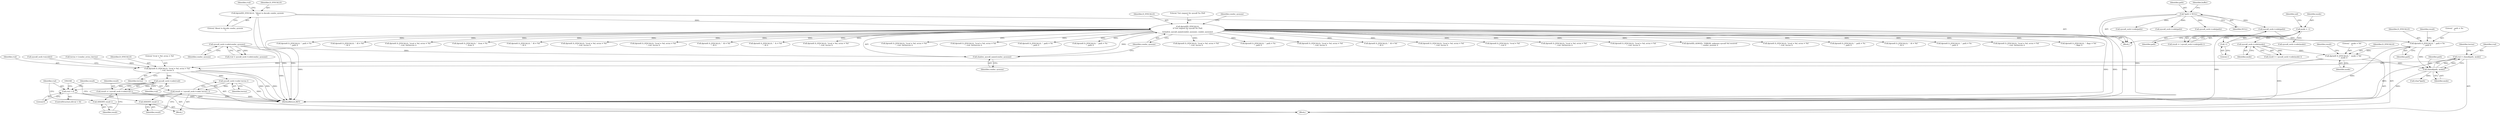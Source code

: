 digraph "0_htcondor_5e5571d1a431eb3c61977b6dd6ec90186ef79867_4@API" {
"1002311" [label="(Call,rval = chmod(path, mode))"];
"1002313" [label="(Call,chmod(path, mode))"];
"1002289" [label="(Call,dprintf( D_SYSCALLS, \"  path = %s\n\", path ))"];
"1000224" [label="(Call,dprintf(D_SYSCALLS,\n\t\t\"Got request for syscall %s (%d)\n\",\n\t\tshadow_syscall_name(condor_sysnum), condor_sysnum))"];
"1000158" [label="(Call,dprintf(D_SYSCALLS, \"About to decode condor_sysnum\n\"))"];
"1000227" [label="(Call,shadow_syscall_name(condor_sysnum))"];
"1000163" [label="(Call,syscall_sock->code(condor_sysnum))"];
"1002285" [label="(Call,syscall_sock->code(path))"];
"1000146" [label="(Call,*path = NULL)"];
"1002299" [label="(Call,dprintf( D_SYSCALLS, \"  mode = %d\n\", mode ))"];
"1002295" [label="(Call,syscall_sock->code(mode))"];
"1000125" [label="(Call,mode = -1)"];
"1000127" [label="(Call,-1)"];
"1002321" [label="(Call,dprintf( D_SYSCALLS, \"\trval = %d, errno = %d\n\", rval, terrno ))"];
"1002329" [label="(Call,syscall_sock->code(rval))"];
"1002327" [label="(Call,result = ( syscall_sock->code(rval) ))"];
"1002331" [label="(Call,ASSERT( result ))"];
"1002334" [label="(Call,rval < 0)"];
"1002340" [label="(Call,syscall_sock->code( terrno ))"];
"1002338" [label="(Call,result = ( syscall_sock->code( terrno ) ))"];
"1002342" [label="(Call,ASSERT( result ))"];
"1002340" [label="(Call,syscall_sock->code( terrno ))"];
"1000637" [label="(Call,dprintf( D_SYSCALLS, \"\trval = %d, errno = %d\n\", rval, terrno ))"];
"1001470" [label="(Call,dprintf( D_SYSCALLS, \"  path = %s\n\", path ))"];
"1000148" [label="(Identifier,NULL)"];
"1000227" [label="(Call,shadow_syscall_name(condor_sysnum))"];
"1002315" [label="(Identifier,mode)"];
"1002282" [label="(Block,)"];
"1002299" [label="(Call,dprintf( D_SYSCALLS, \"  mode = %d\n\", mode ))"];
"1001339" [label="(Call,dprintf( D_SYSCALLS, \"\trval = %d, errno = %d\n\", rval, terrno ))"];
"1002326" [label="(Call,syscall_sock->encode())"];
"1000793" [label="(Call,dprintf( D_SYSCALLS, \"  fd = %d\n\", fd ))"];
"1002304" [label="(Identifier,result)"];
"1000161" [label="(Call,rval = syscall_sock->code(condor_sysnum))"];
"1002313" [label="(Call,chmod(path, mode))"];
"1002317" [label="(Identifier,terrno)"];
"1000374" [label="(Call,dprintf( D_SYSCALLS, \"\trval = %d, errno = %d\n\", rval, terrno ))"];
"1000131" [label="(Identifier,uid)"];
"1000107" [label="(Block,)"];
"1002343" [label="(Identifier,result)"];
"1002337" [label="(Block,)"];
"1002295" [label="(Call,syscall_sock->code(mode))"];
"1002325" [label="(Identifier,terrno)"];
"1002289" [label="(Call,dprintf( D_SYSCALLS, \"  path = %s\n\", path ))"];
"1000147" [label="(Identifier,path)"];
"1001682" [label="(Call,dprintf( D_SYSCALLS, \"\trval = %d\n\", rval ))"];
"1001623" [label="(Call,dprintf( D_SYSCALLS, \"\trval = %d, errno = %d\n\", rval, (int)terrno ))"];
"1002369" [label="(Call,syscall_sock->code(path))"];
"1002329" [label="(Call,syscall_sock->code(rval))"];
"1002211" [label="(Call,syscall_sock->code(path))"];
"1002286" [label="(Identifier,path)"];
"1000589" [label="(Call,dprintf( D_SYSCALLS, \"\trval = %d, errno = %d\n\", rval, terrno ))"];
"1002316" [label="(Call,terrno = (condor_errno_t)errno)"];
"1002463" [label="(Call,dprintf(D_ALWAYS, \"ERROR: unknown syscall %d received\n\", condor_sysnum ))"];
"1002338" [label="(Call,result = ( syscall_sock->code( terrno ) ))"];
"1000441" [label="(Call,dprintf( D_SYSCALLS, \"\trval = %d, errno = %d\n\", rval, terrno ))"];
"1002328" [label="(Identifier,result)"];
"1002292" [label="(Identifier,path)"];
"1001141" [label="(Call,dprintf( D_SYSCALLS, \"  path = %s\n\", path ))"];
"1000225" [label="(Identifier,D_SYSCALLS)"];
"1001386" [label="(Call,syscall_sock->code(mode))"];
"1000162" [label="(Identifier,rval)"];
"1002332" [label="(Identifier,result)"];
"1000160" [label="(Literal,\"About to decode condor_sysnum\n\")"];
"1002321" [label="(Call,dprintf( D_SYSCALLS, \"\trval = %d, errno = %d\n\", rval, terrno ))"];
"1000164" [label="(Identifier,condor_sysnum)"];
"1000146" [label="(Call,*path = NULL)"];
"1002327" [label="(Call,result = ( syscall_sock->code(rval) ))"];
"1002322" [label="(Identifier,D_SYSCALLS)"];
"1001055" [label="(Call,dprintf( D_SYSCALLS, \"  fd = %d\n\", fd ))"];
"1002283" [label="(Call,result = ( syscall_sock->code(path) ))"];
"1002373" [label="(Call,dprintf( D_SYSCALLS, \"  path = %s\n\", path ))"];
"1001730" [label="(Call,dprintf( D_SYSCALLS, \"\trval = %d, errno = %d\n\", rval, (int)terrno ))"];
"1000677" [label="(Call,dprintf( D_SYSCALLS, \"  flags = %d\n\", flags ))"];
"1002472" [label="(MethodReturn,RET)"];
"1002333" [label="(ControlStructure,if(rval < 0))"];
"1002108" [label="(Call,syscall_sock->code(path))"];
"1000128" [label="(Literal,1)"];
"1002296" [label="(Identifier,mode)"];
"1001380" [label="(Call,dprintf( D_SYSCALLS, \"  path = %s\n\", path ))"];
"1002293" [label="(Call,result = ( syscall_sock->code(mode) ))"];
"1002301" [label="(Literal,\"  mode = %d\n\")"];
"1000853" [label="(Call,dprintf( D_SYSCALLS, \"  fd = %d\n\", fd ))"];
"1001885" [label="(Call,dprintf( D_SYSCALLS, \"\trval = %d, errno = %d\n\", rval, (int)terrno ))"];
"1000226" [label="(Literal,\"Got request for syscall %s (%d)\n\")"];
"1002334" [label="(Call,rval < 0)"];
"1002336" [label="(Literal,0)"];
"1001225" [label="(Call,dprintf( D_SYSCALLS, \"  from = %s\n\", from ))"];
"1000159" [label="(Identifier,D_SYSCALLS)"];
"1000955" [label="(Call,dprintf( D_SYSCALLS, \"  fd = %d\n\", fd ))"];
"1002323" [label="(Literal,\"\trval = %d, errno = %d\n\")"];
"1002291" [label="(Literal,\"  path = %s\n\")"];
"1000125" [label="(Call,mode = -1)"];
"1000530" [label="(Call,dprintf( D_SYSCALLS, \"\trval = %d, errno = %d\n\", rval, terrno ))"];
"1000127" [label="(Call,-1)"];
"1002339" [label="(Identifier,result)"];
"1002311" [label="(Call,rval = chmod(path, mode))"];
"1000319" [label="(Call,dprintf( D_SYSCALLS, \"\trval = %d, errno = %d\n\", rval, terrno ))"];
"1000231" [label="(Identifier,condor_sysnum)"];
"1002342" [label="(Call,ASSERT( result ))"];
"1002018" [label="(Call,dprintf( D_SYSCALLS, \"  fd = %d\n\", fd ))"];
"1002300" [label="(Identifier,D_SYSCALLS)"];
"1000158" [label="(Call,dprintf(D_SYSCALLS, \"About to decode condor_sysnum\n\"))"];
"1000126" [label="(Identifier,mode)"];
"1002290" [label="(Identifier,D_SYSCALLS)"];
"1002345" [label="(Call,(char*)path)"];
"1001542" [label="(Call,dprintf( D_SYSCALLS, \"  fs = %d\n\", fd ))"];
"1000228" [label="(Identifier,condor_sysnum)"];
"1002330" [label="(Identifier,rval)"];
"1002341" [label="(Identifier,terrno)"];
"1000261" [label="(Call,dprintf( D_SYSCALLS, \"\trval = %d, errno = %d\n\", rval, terrno ))"];
"1000229" [label="(Identifier,condor_sysnum)"];
"1000163" [label="(Call,syscall_sock->code(condor_sysnum))"];
"1002331" [label="(Call,ASSERT( result ))"];
"1001814" [label="(Call,dprintf( D_SYSCALLS, \"\trval = %d, errno = %d\n\", rval, (int)terrno ))"];
"1000224" [label="(Call,dprintf(D_SYSCALLS,\n\t\t\"Got request for syscall %s (%d)\n\",\n\t\tshadow_syscall_name(condor_sysnum), condor_sysnum))"];
"1001961" [label="(Call,dprintf( D_SYSCALLS, \"\trval = %d, errno = %d\n\", rval, (int)terrno ))"];
"1002285" [label="(Call,syscall_sock->code(path))"];
"1002314" [label="(Identifier,path)"];
"1002112" [label="(Call,dprintf( D_SYSCALLS, \"  path = %s\n\", path ))"];
"1000151" [label="(Identifier,buffer)"];
"1002294" [label="(Identifier,result)"];
"1002302" [label="(Identifier,mode)"];
"1002335" [label="(Identifier,rval)"];
"1002324" [label="(Identifier,rval)"];
"1002312" [label="(Identifier,rval)"];
"1002215" [label="(Call,dprintf( D_SYSCALLS, \"  path = %s\n\", path ))"];
"1002311" -> "1002282"  [label="AST: "];
"1002311" -> "1002313"  [label="CFG: "];
"1002312" -> "1002311"  [label="AST: "];
"1002313" -> "1002311"  [label="AST: "];
"1002317" -> "1002311"  [label="CFG: "];
"1002311" -> "1002472"  [label="DDG: "];
"1002313" -> "1002311"  [label="DDG: "];
"1002313" -> "1002311"  [label="DDG: "];
"1002311" -> "1002321"  [label="DDG: "];
"1002313" -> "1002315"  [label="CFG: "];
"1002314" -> "1002313"  [label="AST: "];
"1002315" -> "1002313"  [label="AST: "];
"1002313" -> "1002472"  [label="DDG: "];
"1002289" -> "1002313"  [label="DDG: "];
"1002299" -> "1002313"  [label="DDG: "];
"1002313" -> "1002345"  [label="DDG: "];
"1002289" -> "1002282"  [label="AST: "];
"1002289" -> "1002292"  [label="CFG: "];
"1002290" -> "1002289"  [label="AST: "];
"1002291" -> "1002289"  [label="AST: "];
"1002292" -> "1002289"  [label="AST: "];
"1002294" -> "1002289"  [label="CFG: "];
"1002289" -> "1002472"  [label="DDG: "];
"1000224" -> "1002289"  [label="DDG: "];
"1002285" -> "1002289"  [label="DDG: "];
"1002289" -> "1002299"  [label="DDG: "];
"1000224" -> "1000107"  [label="AST: "];
"1000224" -> "1000229"  [label="CFG: "];
"1000225" -> "1000224"  [label="AST: "];
"1000226" -> "1000224"  [label="AST: "];
"1000227" -> "1000224"  [label="AST: "];
"1000229" -> "1000224"  [label="AST: "];
"1000231" -> "1000224"  [label="CFG: "];
"1000224" -> "1002472"  [label="DDG: "];
"1000224" -> "1002472"  [label="DDG: "];
"1000224" -> "1002472"  [label="DDG: "];
"1000224" -> "1002472"  [label="DDG: "];
"1000158" -> "1000224"  [label="DDG: "];
"1000227" -> "1000224"  [label="DDG: "];
"1000224" -> "1000261"  [label="DDG: "];
"1000224" -> "1000319"  [label="DDG: "];
"1000224" -> "1000374"  [label="DDG: "];
"1000224" -> "1000441"  [label="DDG: "];
"1000224" -> "1000530"  [label="DDG: "];
"1000224" -> "1000589"  [label="DDG: "];
"1000224" -> "1000637"  [label="DDG: "];
"1000224" -> "1000677"  [label="DDG: "];
"1000224" -> "1000793"  [label="DDG: "];
"1000224" -> "1000853"  [label="DDG: "];
"1000224" -> "1000955"  [label="DDG: "];
"1000224" -> "1001055"  [label="DDG: "];
"1000224" -> "1001141"  [label="DDG: "];
"1000224" -> "1001225"  [label="DDG: "];
"1000224" -> "1001339"  [label="DDG: "];
"1000224" -> "1001380"  [label="DDG: "];
"1000224" -> "1001470"  [label="DDG: "];
"1000224" -> "1001542"  [label="DDG: "];
"1000224" -> "1001623"  [label="DDG: "];
"1000224" -> "1001682"  [label="DDG: "];
"1000224" -> "1001730"  [label="DDG: "];
"1000224" -> "1001814"  [label="DDG: "];
"1000224" -> "1001885"  [label="DDG: "];
"1000224" -> "1001961"  [label="DDG: "];
"1000224" -> "1002018"  [label="DDG: "];
"1000224" -> "1002112"  [label="DDG: "];
"1000224" -> "1002215"  [label="DDG: "];
"1000224" -> "1002373"  [label="DDG: "];
"1000224" -> "1002463"  [label="DDG: "];
"1000158" -> "1000107"  [label="AST: "];
"1000158" -> "1000160"  [label="CFG: "];
"1000159" -> "1000158"  [label="AST: "];
"1000160" -> "1000158"  [label="AST: "];
"1000162" -> "1000158"  [label="CFG: "];
"1000158" -> "1002472"  [label="DDG: "];
"1000158" -> "1002472"  [label="DDG: "];
"1000227" -> "1000228"  [label="CFG: "];
"1000228" -> "1000227"  [label="AST: "];
"1000229" -> "1000227"  [label="CFG: "];
"1000163" -> "1000227"  [label="DDG: "];
"1000163" -> "1000161"  [label="AST: "];
"1000163" -> "1000164"  [label="CFG: "];
"1000164" -> "1000163"  [label="AST: "];
"1000161" -> "1000163"  [label="CFG: "];
"1000163" -> "1002472"  [label="DDG: "];
"1000163" -> "1000161"  [label="DDG: "];
"1002285" -> "1002283"  [label="AST: "];
"1002285" -> "1002286"  [label="CFG: "];
"1002286" -> "1002285"  [label="AST: "];
"1002283" -> "1002285"  [label="CFG: "];
"1002285" -> "1002283"  [label="DDG: "];
"1000146" -> "1002285"  [label="DDG: "];
"1000146" -> "1000107"  [label="AST: "];
"1000146" -> "1000148"  [label="CFG: "];
"1000147" -> "1000146"  [label="AST: "];
"1000148" -> "1000146"  [label="AST: "];
"1000151" -> "1000146"  [label="CFG: "];
"1000146" -> "1002472"  [label="DDG: "];
"1000146" -> "1002108"  [label="DDG: "];
"1000146" -> "1002211"  [label="DDG: "];
"1000146" -> "1002369"  [label="DDG: "];
"1002299" -> "1002282"  [label="AST: "];
"1002299" -> "1002302"  [label="CFG: "];
"1002300" -> "1002299"  [label="AST: "];
"1002301" -> "1002299"  [label="AST: "];
"1002302" -> "1002299"  [label="AST: "];
"1002304" -> "1002299"  [label="CFG: "];
"1002299" -> "1002472"  [label="DDG: "];
"1002295" -> "1002299"  [label="DDG: "];
"1002299" -> "1002321"  [label="DDG: "];
"1002295" -> "1002293"  [label="AST: "];
"1002295" -> "1002296"  [label="CFG: "];
"1002296" -> "1002295"  [label="AST: "];
"1002293" -> "1002295"  [label="CFG: "];
"1002295" -> "1002293"  [label="DDG: "];
"1000125" -> "1002295"  [label="DDG: "];
"1000125" -> "1000107"  [label="AST: "];
"1000125" -> "1000127"  [label="CFG: "];
"1000126" -> "1000125"  [label="AST: "];
"1000127" -> "1000125"  [label="AST: "];
"1000131" -> "1000125"  [label="CFG: "];
"1000125" -> "1002472"  [label="DDG: "];
"1000127" -> "1000125"  [label="DDG: "];
"1000125" -> "1001386"  [label="DDG: "];
"1000127" -> "1000128"  [label="CFG: "];
"1000128" -> "1000127"  [label="AST: "];
"1002321" -> "1002282"  [label="AST: "];
"1002321" -> "1002325"  [label="CFG: "];
"1002322" -> "1002321"  [label="AST: "];
"1002323" -> "1002321"  [label="AST: "];
"1002324" -> "1002321"  [label="AST: "];
"1002325" -> "1002321"  [label="AST: "];
"1002326" -> "1002321"  [label="CFG: "];
"1002321" -> "1002472"  [label="DDG: "];
"1002321" -> "1002472"  [label="DDG: "];
"1002321" -> "1002472"  [label="DDG: "];
"1002316" -> "1002321"  [label="DDG: "];
"1002321" -> "1002329"  [label="DDG: "];
"1002321" -> "1002340"  [label="DDG: "];
"1002329" -> "1002327"  [label="AST: "];
"1002329" -> "1002330"  [label="CFG: "];
"1002330" -> "1002329"  [label="AST: "];
"1002327" -> "1002329"  [label="CFG: "];
"1002329" -> "1002327"  [label="DDG: "];
"1002329" -> "1002334"  [label="DDG: "];
"1002327" -> "1002282"  [label="AST: "];
"1002328" -> "1002327"  [label="AST: "];
"1002332" -> "1002327"  [label="CFG: "];
"1002327" -> "1002472"  [label="DDG: "];
"1002327" -> "1002331"  [label="DDG: "];
"1002331" -> "1002282"  [label="AST: "];
"1002331" -> "1002332"  [label="CFG: "];
"1002332" -> "1002331"  [label="AST: "];
"1002335" -> "1002331"  [label="CFG: "];
"1002334" -> "1002333"  [label="AST: "];
"1002334" -> "1002336"  [label="CFG: "];
"1002335" -> "1002334"  [label="AST: "];
"1002336" -> "1002334"  [label="AST: "];
"1002339" -> "1002334"  [label="CFG: "];
"1002346" -> "1002334"  [label="CFG: "];
"1002334" -> "1002472"  [label="DDG: "];
"1002334" -> "1002472"  [label="DDG: "];
"1002340" -> "1002338"  [label="AST: "];
"1002340" -> "1002341"  [label="CFG: "];
"1002341" -> "1002340"  [label="AST: "];
"1002338" -> "1002340"  [label="CFG: "];
"1002340" -> "1002472"  [label="DDG: "];
"1002340" -> "1002338"  [label="DDG: "];
"1002338" -> "1002337"  [label="AST: "];
"1002339" -> "1002338"  [label="AST: "];
"1002343" -> "1002338"  [label="CFG: "];
"1002338" -> "1002472"  [label="DDG: "];
"1002338" -> "1002342"  [label="DDG: "];
"1002342" -> "1002337"  [label="AST: "];
"1002342" -> "1002343"  [label="CFG: "];
"1002343" -> "1002342"  [label="AST: "];
"1002346" -> "1002342"  [label="CFG: "];
}
